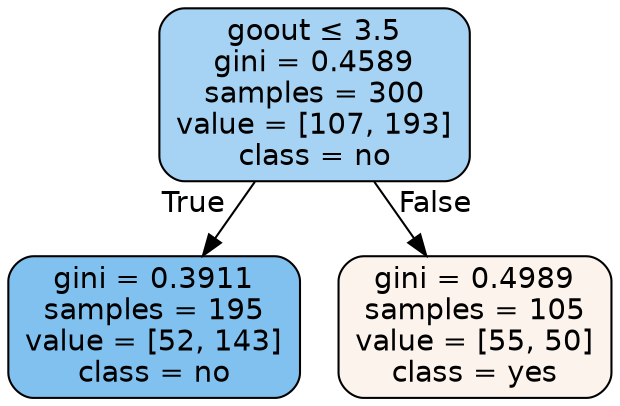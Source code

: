 digraph Tree {
node [shape=box, style="filled, rounded", color="black", fontname=helvetica] ;
edge [fontname=helvetica] ;
0 [label=<goout &le; 3.5<br/>gini = 0.4589<br/>samples = 300<br/>value = [107, 193]<br/>class = no>, fillcolor="#399de572"] ;
1 [label=<gini = 0.3911<br/>samples = 195<br/>value = [52, 143]<br/>class = no>, fillcolor="#399de5a2"] ;
0 -> 1 [labeldistance=2.5, labelangle=45, headlabel="True"] ;
2 [label=<gini = 0.4989<br/>samples = 105<br/>value = [55, 50]<br/>class = yes>, fillcolor="#e5813917"] ;
0 -> 2 [labeldistance=2.5, labelangle=-45, headlabel="False"] ;
}
